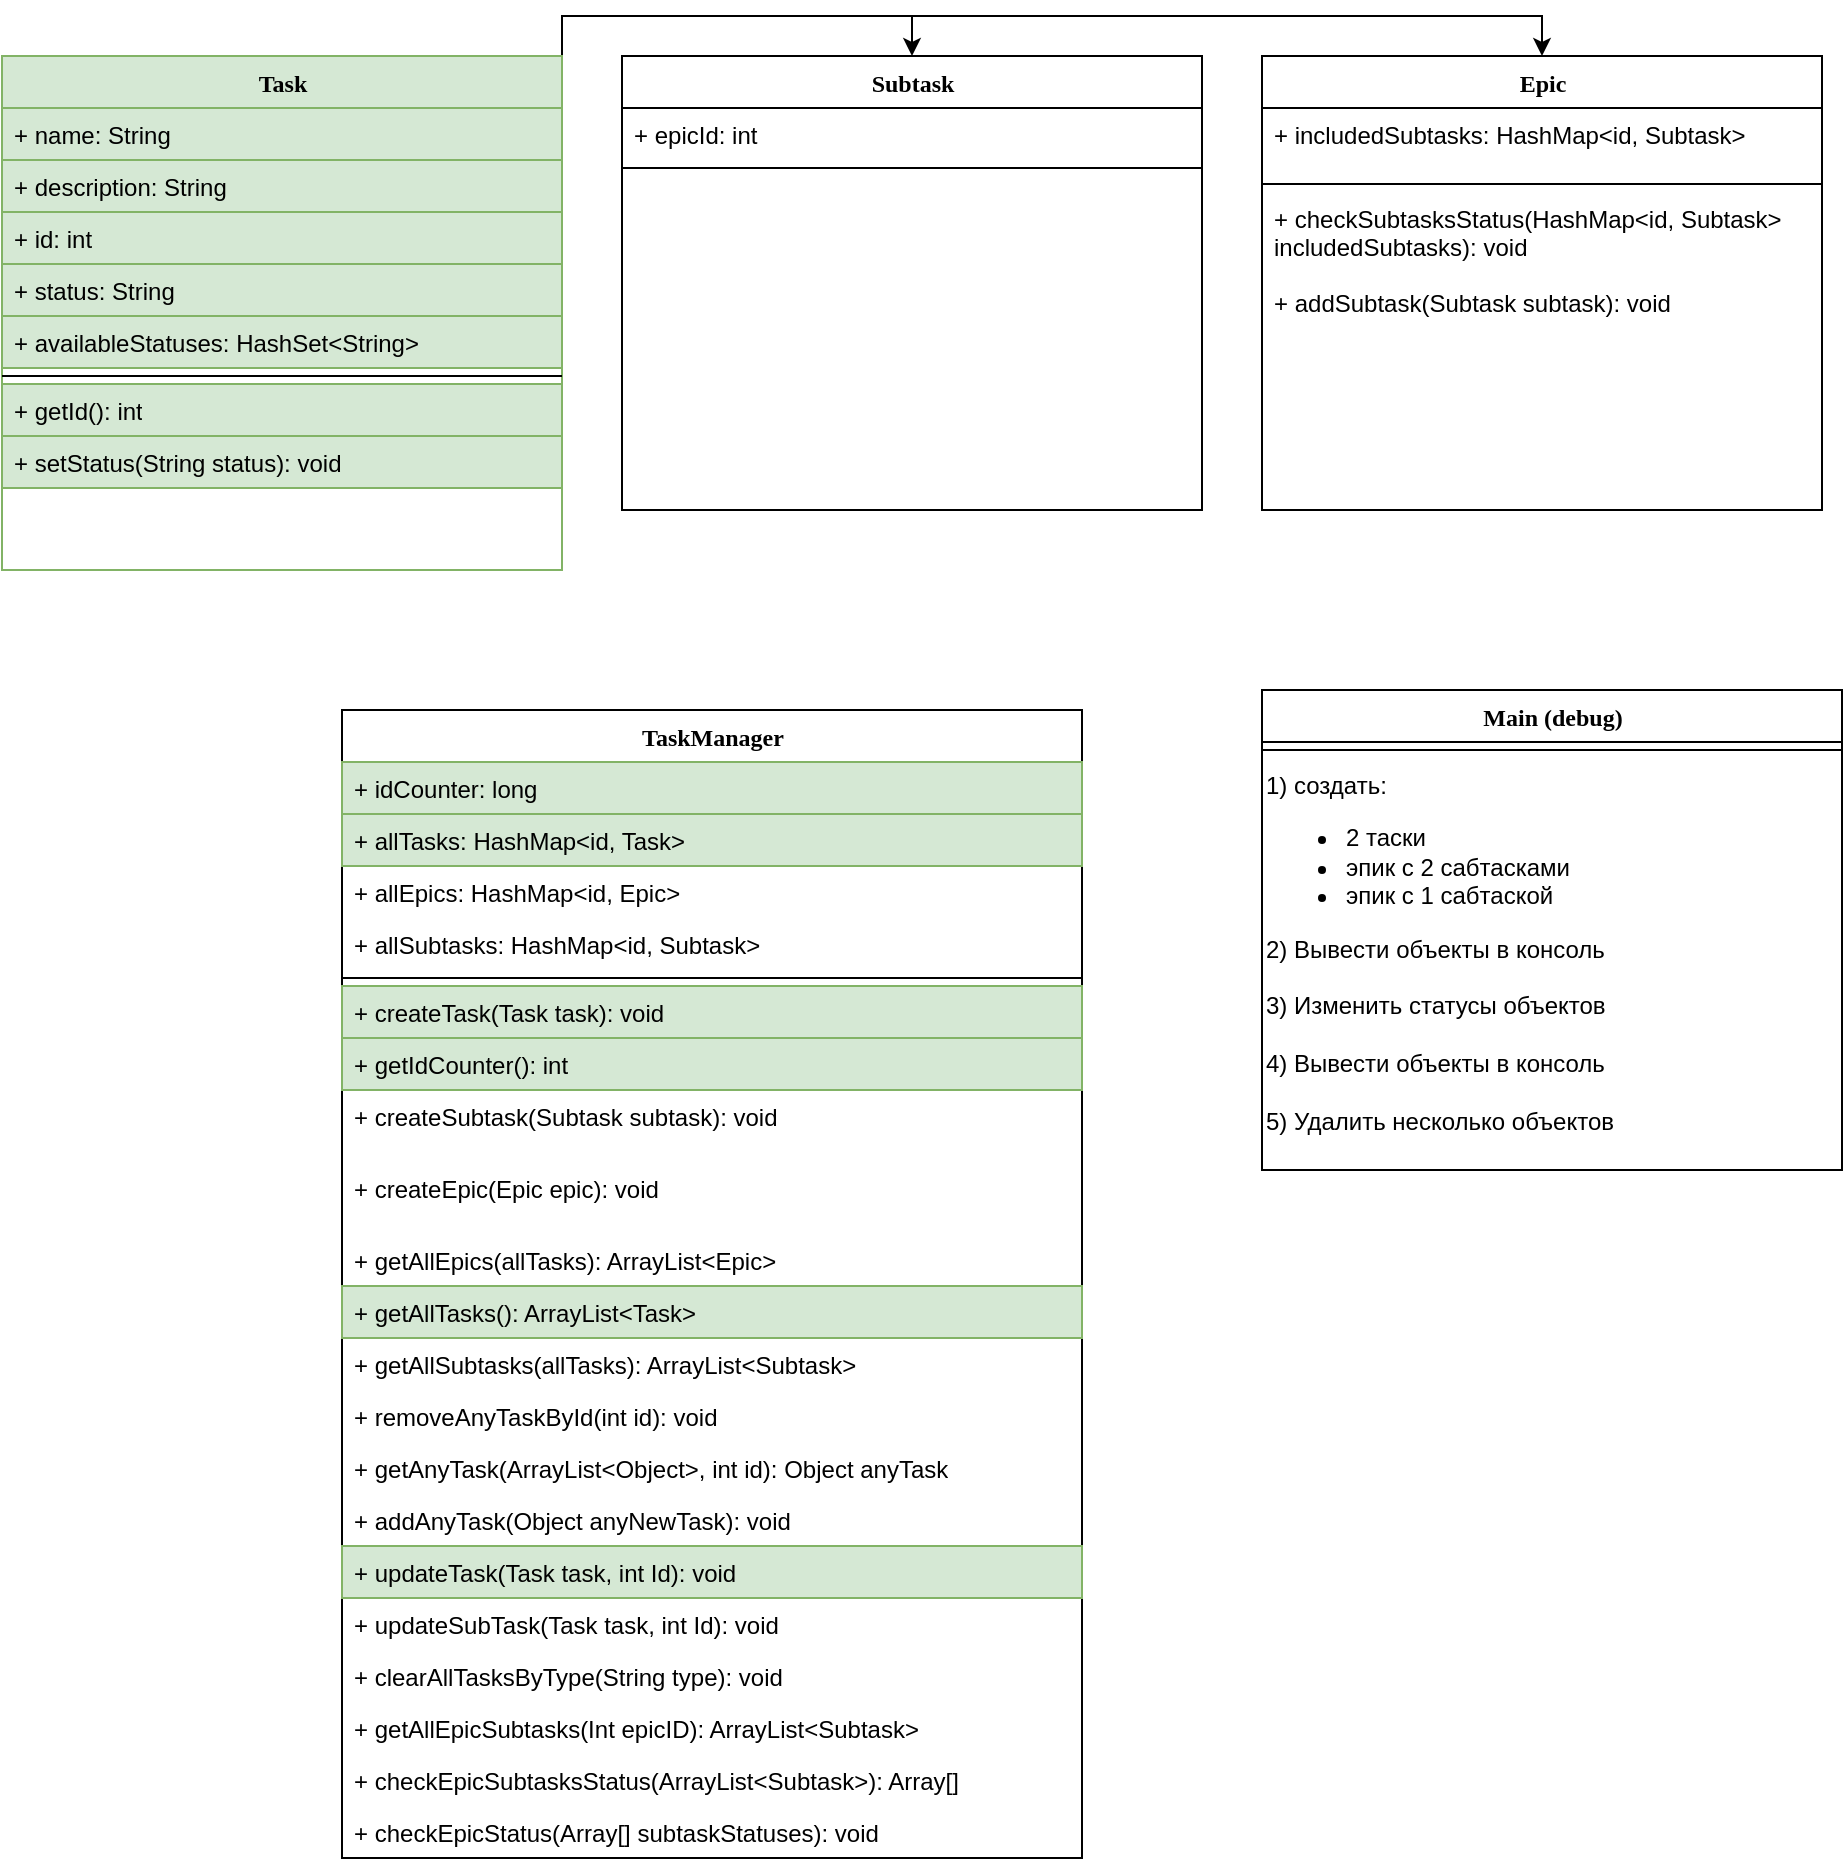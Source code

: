 <mxfile version="20.5.3" type="device"><diagram name="Page-1" id="9f46799a-70d6-7492-0946-bef42562c5a5"><mxGraphModel dx="579" dy="349" grid="1" gridSize="10" guides="1" tooltips="1" connect="1" arrows="1" fold="1" page="1" pageScale="1" pageWidth="1100" pageHeight="850" background="none" math="0" shadow="0"><root><mxCell id="0"/><mxCell id="1" parent="0"/><mxCell id="RWd0gVpgvzdd3l1xDTw7-10" style="edgeStyle=orthogonalEdgeStyle;rounded=0;orthogonalLoop=1;jettySize=auto;html=1;exitX=1;exitY=0;exitDx=0;exitDy=0;entryX=0.5;entryY=0;entryDx=0;entryDy=0;" edge="1" parent="1" source="78961159f06e98e8-17" target="RWd0gVpgvzdd3l1xDTw7-1"><mxGeometry relative="1" as="geometry"/></mxCell><mxCell id="RWd0gVpgvzdd3l1xDTw7-19" style="edgeStyle=orthogonalEdgeStyle;rounded=0;orthogonalLoop=1;jettySize=auto;html=1;exitX=1;exitY=0;exitDx=0;exitDy=0;entryX=0.5;entryY=0;entryDx=0;entryDy=0;" edge="1" parent="1" source="78961159f06e98e8-17" target="RWd0gVpgvzdd3l1xDTw7-11"><mxGeometry relative="1" as="geometry"/></mxCell><mxCell id="78961159f06e98e8-17" value="Task" style="swimlane;html=1;fontStyle=1;align=center;verticalAlign=top;childLayout=stackLayout;horizontal=1;startSize=26;horizontalStack=0;resizeParent=1;resizeLast=0;collapsible=1;marginBottom=0;swimlaneFillColor=#ffffff;rounded=0;shadow=0;comic=0;labelBackgroundColor=none;strokeWidth=1;fillColor=#d5e8d4;fontFamily=Verdana;fontSize=12;strokeColor=#82b366;" parent="1" vertex="1"><mxGeometry x="10" y="83" width="280" height="257" as="geometry"/></mxCell><mxCell id="78961159f06e98e8-21" value="+ name: String" style="text;html=1;strokeColor=#82b366;fillColor=#d5e8d4;align=left;verticalAlign=top;spacingLeft=4;spacingRight=4;whiteSpace=wrap;overflow=hidden;rotatable=0;points=[[0,0.5],[1,0.5]];portConstraint=eastwest;" parent="78961159f06e98e8-17" vertex="1"><mxGeometry y="26" width="280" height="26" as="geometry"/></mxCell><mxCell id="78961159f06e98e8-23" value="+ description: String" style="text;html=1;strokeColor=#82b366;fillColor=#d5e8d4;align=left;verticalAlign=top;spacingLeft=4;spacingRight=4;whiteSpace=wrap;overflow=hidden;rotatable=0;points=[[0,0.5],[1,0.5]];portConstraint=eastwest;" parent="78961159f06e98e8-17" vertex="1"><mxGeometry y="52" width="280" height="26" as="geometry"/></mxCell><mxCell id="78961159f06e98e8-25" value="+ id: int" style="text;html=1;strokeColor=#82b366;fillColor=#d5e8d4;align=left;verticalAlign=top;spacingLeft=4;spacingRight=4;whiteSpace=wrap;overflow=hidden;rotatable=0;points=[[0,0.5],[1,0.5]];portConstraint=eastwest;" parent="78961159f06e98e8-17" vertex="1"><mxGeometry y="78" width="280" height="26" as="geometry"/></mxCell><mxCell id="78961159f06e98e8-26" value="+ status: String" style="text;html=1;strokeColor=#82b366;fillColor=#d5e8d4;align=left;verticalAlign=top;spacingLeft=4;spacingRight=4;whiteSpace=wrap;overflow=hidden;rotatable=0;points=[[0,0.5],[1,0.5]];portConstraint=eastwest;" parent="78961159f06e98e8-17" vertex="1"><mxGeometry y="104" width="280" height="26" as="geometry"/></mxCell><mxCell id="RWd0gVpgvzdd3l1xDTw7-75" value="+ availableStatuses: HashSet&amp;lt;String&amp;gt;" style="text;html=1;strokeColor=#82b366;fillColor=#d5e8d4;align=left;verticalAlign=top;spacingLeft=4;spacingRight=4;whiteSpace=wrap;overflow=hidden;rotatable=0;points=[[0,0.5],[1,0.5]];portConstraint=eastwest;" vertex="1" parent="78961159f06e98e8-17"><mxGeometry y="130" width="280" height="26" as="geometry"/></mxCell><mxCell id="78961159f06e98e8-19" value="" style="line;html=1;strokeWidth=1;fillColor=none;align=left;verticalAlign=middle;spacingTop=-1;spacingLeft=3;spacingRight=3;rotatable=0;labelPosition=right;points=[];portConstraint=eastwest;" parent="78961159f06e98e8-17" vertex="1"><mxGeometry y="156" width="280" height="8" as="geometry"/></mxCell><mxCell id="RWd0gVpgvzdd3l1xDTw7-76" value="+ getId(): int" style="text;html=1;strokeColor=#82b366;fillColor=#d5e8d4;align=left;verticalAlign=top;spacingLeft=4;spacingRight=4;whiteSpace=wrap;overflow=hidden;rotatable=0;points=[[0,0.5],[1,0.5]];portConstraint=eastwest;" vertex="1" parent="78961159f06e98e8-17"><mxGeometry y="164" width="280" height="26" as="geometry"/></mxCell><mxCell id="RWd0gVpgvzdd3l1xDTw7-85" value="+ setStatus(String status): void" style="text;html=1;strokeColor=#82b366;fillColor=#d5e8d4;align=left;verticalAlign=top;spacingLeft=4;spacingRight=4;whiteSpace=wrap;overflow=hidden;rotatable=0;points=[[0,0.5],[1,0.5]];portConstraint=eastwest;" vertex="1" parent="78961159f06e98e8-17"><mxGeometry y="190" width="280" height="26" as="geometry"/></mxCell><mxCell id="RWd0gVpgvzdd3l1xDTw7-1" value="Subtask" style="swimlane;html=1;fontStyle=1;align=center;verticalAlign=top;childLayout=stackLayout;horizontal=1;startSize=26;horizontalStack=0;resizeParent=1;resizeLast=0;collapsible=1;marginBottom=0;swimlaneFillColor=#ffffff;rounded=0;shadow=0;comic=0;labelBackgroundColor=none;strokeWidth=1;fillColor=none;fontFamily=Verdana;fontSize=12" vertex="1" parent="1"><mxGeometry x="320" y="83" width="290" height="227" as="geometry"/></mxCell><mxCell id="RWd0gVpgvzdd3l1xDTw7-2" value="+ epicId: int" style="text;html=1;strokeColor=none;fillColor=none;align=left;verticalAlign=top;spacingLeft=4;spacingRight=4;whiteSpace=wrap;overflow=hidden;rotatable=0;points=[[0,0.5],[1,0.5]];portConstraint=eastwest;" vertex="1" parent="RWd0gVpgvzdd3l1xDTw7-1"><mxGeometry y="26" width="290" height="26" as="geometry"/></mxCell><mxCell id="RWd0gVpgvzdd3l1xDTw7-6" value="" style="line;html=1;strokeWidth=1;fillColor=none;align=left;verticalAlign=middle;spacingTop=-1;spacingLeft=3;spacingRight=3;rotatable=0;labelPosition=right;points=[];portConstraint=eastwest;" vertex="1" parent="RWd0gVpgvzdd3l1xDTw7-1"><mxGeometry y="52" width="290" height="8" as="geometry"/></mxCell><mxCell id="RWd0gVpgvzdd3l1xDTw7-11" value="Epic" style="swimlane;html=1;fontStyle=1;align=center;verticalAlign=top;childLayout=stackLayout;horizontal=1;startSize=26;horizontalStack=0;resizeParent=1;resizeLast=0;collapsible=1;marginBottom=0;swimlaneFillColor=#ffffff;rounded=0;shadow=0;comic=0;labelBackgroundColor=none;strokeWidth=1;fillColor=none;fontFamily=Verdana;fontSize=12" vertex="1" parent="1"><mxGeometry x="640" y="83" width="280" height="227" as="geometry"/></mxCell><mxCell id="RWd0gVpgvzdd3l1xDTw7-12" value="+ includedSubtasks: HashMap&amp;lt;id, Subtask&amp;gt;" style="text;html=1;strokeColor=none;fillColor=none;align=left;verticalAlign=top;spacingLeft=4;spacingRight=4;whiteSpace=wrap;overflow=hidden;rotatable=0;points=[[0,0.5],[1,0.5]];portConstraint=eastwest;" vertex="1" parent="RWd0gVpgvzdd3l1xDTw7-11"><mxGeometry y="26" width="280" height="34" as="geometry"/></mxCell><mxCell id="RWd0gVpgvzdd3l1xDTw7-16" value="" style="line;html=1;strokeWidth=1;fillColor=none;align=left;verticalAlign=middle;spacingTop=-1;spacingLeft=3;spacingRight=3;rotatable=0;labelPosition=right;points=[];portConstraint=eastwest;" vertex="1" parent="RWd0gVpgvzdd3l1xDTw7-11"><mxGeometry y="60" width="280" height="8" as="geometry"/></mxCell><mxCell id="RWd0gVpgvzdd3l1xDTw7-17" value="+ checkSubtasksStatus(HashMap&amp;lt;id, Subtask&amp;gt;&amp;nbsp;&lt;br&gt;includedSubtasks): void" style="text;html=1;strokeColor=none;fillColor=none;align=left;verticalAlign=top;spacingLeft=4;spacingRight=4;whiteSpace=wrap;overflow=hidden;rotatable=0;points=[[0,0.5],[1,0.5]];portConstraint=eastwest;" vertex="1" parent="RWd0gVpgvzdd3l1xDTw7-11"><mxGeometry y="68" width="280" height="42" as="geometry"/></mxCell><mxCell id="RWd0gVpgvzdd3l1xDTw7-27" value="+ addSubtask(Subtask subtask): void" style="text;html=1;strokeColor=none;fillColor=none;align=left;verticalAlign=top;spacingLeft=4;spacingRight=4;whiteSpace=wrap;overflow=hidden;rotatable=0;points=[[0,0.5],[1,0.5]];portConstraint=eastwest;" vertex="1" parent="RWd0gVpgvzdd3l1xDTw7-11"><mxGeometry y="110" width="280" height="26" as="geometry"/></mxCell><mxCell id="RWd0gVpgvzdd3l1xDTw7-20" value="TaskManager" style="swimlane;html=1;fontStyle=1;align=center;verticalAlign=top;childLayout=stackLayout;horizontal=1;startSize=26;horizontalStack=0;resizeParent=1;resizeLast=0;collapsible=1;marginBottom=0;swimlaneFillColor=#ffffff;rounded=0;shadow=0;comic=0;labelBackgroundColor=none;strokeWidth=1;fillColor=none;fontFamily=Verdana;fontSize=12" vertex="1" parent="1"><mxGeometry x="180" y="410" width="370" height="574" as="geometry"/></mxCell><mxCell id="RWd0gVpgvzdd3l1xDTw7-31" value="+ idCounter: long" style="text;html=1;strokeColor=#82b366;fillColor=#d5e8d4;align=left;verticalAlign=top;spacingLeft=4;spacingRight=4;whiteSpace=wrap;overflow=hidden;rotatable=0;points=[[0,0.5],[1,0.5]];portConstraint=eastwest;" vertex="1" parent="RWd0gVpgvzdd3l1xDTw7-20"><mxGeometry y="26" width="370" height="26" as="geometry"/></mxCell><mxCell id="RWd0gVpgvzdd3l1xDTw7-21" value="+ allTasks: HashMap&amp;lt;id, Task&amp;gt;" style="text;html=1;strokeColor=#82b366;fillColor=#d5e8d4;align=left;verticalAlign=top;spacingLeft=4;spacingRight=4;whiteSpace=wrap;overflow=hidden;rotatable=0;points=[[0,0.5],[1,0.5]];portConstraint=eastwest;" vertex="1" parent="RWd0gVpgvzdd3l1xDTw7-20"><mxGeometry y="52" width="370" height="26" as="geometry"/></mxCell><mxCell id="RWd0gVpgvzdd3l1xDTw7-44" value="+ allEpics: HashMap&amp;lt;id, Epic&amp;gt;" style="text;html=1;strokeColor=none;fillColor=none;align=left;verticalAlign=top;spacingLeft=4;spacingRight=4;whiteSpace=wrap;overflow=hidden;rotatable=0;points=[[0,0.5],[1,0.5]];portConstraint=eastwest;" vertex="1" parent="RWd0gVpgvzdd3l1xDTw7-20"><mxGeometry y="78" width="370" height="26" as="geometry"/></mxCell><mxCell id="RWd0gVpgvzdd3l1xDTw7-45" value="+ allSubtasks: HashMap&amp;lt;id, Subtask&amp;gt;" style="text;html=1;strokeColor=none;fillColor=none;align=left;verticalAlign=top;spacingLeft=4;spacingRight=4;whiteSpace=wrap;overflow=hidden;rotatable=0;points=[[0,0.5],[1,0.5]];portConstraint=eastwest;" vertex="1" parent="RWd0gVpgvzdd3l1xDTw7-20"><mxGeometry y="104" width="370" height="26" as="geometry"/></mxCell><mxCell id="RWd0gVpgvzdd3l1xDTw7-25" value="" style="line;html=1;strokeWidth=1;fillColor=none;align=left;verticalAlign=middle;spacingTop=-1;spacingLeft=3;spacingRight=3;rotatable=0;labelPosition=right;points=[];portConstraint=eastwest;" vertex="1" parent="RWd0gVpgvzdd3l1xDTw7-20"><mxGeometry y="130" width="370" height="8" as="geometry"/></mxCell><mxCell id="RWd0gVpgvzdd3l1xDTw7-69" value="+ createTask(Task task): void" style="text;html=1;align=left;verticalAlign=top;spacingLeft=4;spacingRight=4;whiteSpace=wrap;overflow=hidden;rotatable=0;points=[[0,0.5],[1,0.5]];portConstraint=eastwest;fillColor=#d5e8d4;strokeColor=#82b366;" vertex="1" parent="RWd0gVpgvzdd3l1xDTw7-20"><mxGeometry y="138" width="370" height="26" as="geometry"/></mxCell><mxCell id="RWd0gVpgvzdd3l1xDTw7-87" value="+ getIdCounter(): int" style="text;html=1;align=left;verticalAlign=top;spacingLeft=4;spacingRight=4;whiteSpace=wrap;overflow=hidden;rotatable=0;points=[[0,0.5],[1,0.5]];portConstraint=eastwest;fillColor=#d5e8d4;strokeColor=#82b366;" vertex="1" parent="RWd0gVpgvzdd3l1xDTw7-20"><mxGeometry y="164" width="370" height="26" as="geometry"/></mxCell><mxCell id="RWd0gVpgvzdd3l1xDTw7-73" value="+ createSubtask(Subtask subtask): void" style="text;html=1;strokeColor=none;fillColor=none;align=left;verticalAlign=top;spacingLeft=4;spacingRight=4;whiteSpace=wrap;overflow=hidden;rotatable=0;points=[[0,0.5],[1,0.5]];portConstraint=eastwest;" vertex="1" parent="RWd0gVpgvzdd3l1xDTw7-20"><mxGeometry y="190" width="370" height="36" as="geometry"/></mxCell><mxCell id="RWd0gVpgvzdd3l1xDTw7-74" value="+ createEpic(Epic epic): void" style="text;html=1;strokeColor=none;fillColor=none;align=left;verticalAlign=top;spacingLeft=4;spacingRight=4;whiteSpace=wrap;overflow=hidden;rotatable=0;points=[[0,0.5],[1,0.5]];portConstraint=eastwest;" vertex="1" parent="RWd0gVpgvzdd3l1xDTw7-20"><mxGeometry y="226" width="370" height="36" as="geometry"/></mxCell><mxCell id="RWd0gVpgvzdd3l1xDTw7-26" value="+ getAllEpics(allTasks): ArrayList&amp;lt;Epic&amp;gt;" style="text;html=1;strokeColor=none;fillColor=none;align=left;verticalAlign=top;spacingLeft=4;spacingRight=4;whiteSpace=wrap;overflow=hidden;rotatable=0;points=[[0,0.5],[1,0.5]];portConstraint=eastwest;" vertex="1" parent="RWd0gVpgvzdd3l1xDTw7-20"><mxGeometry y="262" width="370" height="26" as="geometry"/></mxCell><mxCell id="RWd0gVpgvzdd3l1xDTw7-32" value="+ getAllTasks(): ArrayList&amp;lt;Task&amp;gt;" style="text;html=1;strokeColor=#82b366;fillColor=#d5e8d4;align=left;verticalAlign=top;spacingLeft=4;spacingRight=4;whiteSpace=wrap;overflow=hidden;rotatable=0;points=[[0,0.5],[1,0.5]];portConstraint=eastwest;" vertex="1" parent="RWd0gVpgvzdd3l1xDTw7-20"><mxGeometry y="288" width="370" height="26" as="geometry"/></mxCell><mxCell id="RWd0gVpgvzdd3l1xDTw7-33" value="+ getAllSubtasks(allTasks): ArrayList&amp;lt;Subtask&amp;gt;" style="text;html=1;strokeColor=none;fillColor=none;align=left;verticalAlign=top;spacingLeft=4;spacingRight=4;whiteSpace=wrap;overflow=hidden;rotatable=0;points=[[0,0.5],[1,0.5]];portConstraint=eastwest;" vertex="1" parent="RWd0gVpgvzdd3l1xDTw7-20"><mxGeometry y="314" width="370" height="26" as="geometry"/></mxCell><mxCell id="RWd0gVpgvzdd3l1xDTw7-34" value="+ removeAnyTaskById(int id): void" style="text;html=1;strokeColor=none;fillColor=none;align=left;verticalAlign=top;spacingLeft=4;spacingRight=4;whiteSpace=wrap;overflow=hidden;rotatable=0;points=[[0,0.5],[1,0.5]];portConstraint=eastwest;" vertex="1" parent="RWd0gVpgvzdd3l1xDTw7-20"><mxGeometry y="340" width="370" height="26" as="geometry"/></mxCell><mxCell id="RWd0gVpgvzdd3l1xDTw7-35" value="+ getAnyTask(ArrayList&amp;lt;Object&amp;gt;, int id): Object anyTask" style="text;html=1;strokeColor=none;fillColor=none;align=left;verticalAlign=top;spacingLeft=4;spacingRight=4;whiteSpace=wrap;overflow=hidden;rotatable=0;points=[[0,0.5],[1,0.5]];portConstraint=eastwest;" vertex="1" parent="RWd0gVpgvzdd3l1xDTw7-20"><mxGeometry y="366" width="370" height="26" as="geometry"/></mxCell><mxCell id="RWd0gVpgvzdd3l1xDTw7-36" value="+ addAnyTask(Object anyNewTask): void" style="text;html=1;strokeColor=none;fillColor=none;align=left;verticalAlign=top;spacingLeft=4;spacingRight=4;whiteSpace=wrap;overflow=hidden;rotatable=0;points=[[0,0.5],[1,0.5]];portConstraint=eastwest;" vertex="1" parent="RWd0gVpgvzdd3l1xDTw7-20"><mxGeometry y="392" width="370" height="26" as="geometry"/></mxCell><mxCell id="RWd0gVpgvzdd3l1xDTw7-37" value="+ updateTask(Task task, int Id): void" style="text;html=1;strokeColor=#82b366;fillColor=#d5e8d4;align=left;verticalAlign=top;spacingLeft=4;spacingRight=4;whiteSpace=wrap;overflow=hidden;rotatable=0;points=[[0,0.5],[1,0.5]];portConstraint=eastwest;" vertex="1" parent="RWd0gVpgvzdd3l1xDTw7-20"><mxGeometry y="418" width="370" height="26" as="geometry"/></mxCell><mxCell id="RWd0gVpgvzdd3l1xDTw7-46" value="+ updateSubTask(Task task, int Id): void" style="text;html=1;strokeColor=none;fillColor=none;align=left;verticalAlign=top;spacingLeft=4;spacingRight=4;whiteSpace=wrap;overflow=hidden;rotatable=0;points=[[0,0.5],[1,0.5]];portConstraint=eastwest;" vertex="1" parent="RWd0gVpgvzdd3l1xDTw7-20"><mxGeometry y="444" width="370" height="26" as="geometry"/></mxCell><mxCell id="RWd0gVpgvzdd3l1xDTw7-38" value="+ clearAllTasksByType(String type): void" style="text;html=1;strokeColor=none;fillColor=none;align=left;verticalAlign=top;spacingLeft=4;spacingRight=4;whiteSpace=wrap;overflow=hidden;rotatable=0;points=[[0,0.5],[1,0.5]];portConstraint=eastwest;" vertex="1" parent="RWd0gVpgvzdd3l1xDTw7-20"><mxGeometry y="470" width="370" height="26" as="geometry"/></mxCell><mxCell id="RWd0gVpgvzdd3l1xDTw7-39" value="+ getAllEpicSubtasks(Int epicID): ArrayList&amp;lt;Subtask&amp;gt;" style="text;html=1;strokeColor=none;fillColor=none;align=left;verticalAlign=top;spacingLeft=4;spacingRight=4;whiteSpace=wrap;overflow=hidden;rotatable=0;points=[[0,0.5],[1,0.5]];portConstraint=eastwest;" vertex="1" parent="RWd0gVpgvzdd3l1xDTw7-20"><mxGeometry y="496" width="370" height="26" as="geometry"/></mxCell><mxCell id="RWd0gVpgvzdd3l1xDTw7-40" value="+ checkEpicSubtasksStatus(ArrayList&amp;lt;Subtask&amp;gt;): Array[]" style="text;html=1;strokeColor=none;fillColor=none;align=left;verticalAlign=top;spacingLeft=4;spacingRight=4;whiteSpace=wrap;overflow=hidden;rotatable=0;points=[[0,0.5],[1,0.5]];portConstraint=eastwest;" vertex="1" parent="RWd0gVpgvzdd3l1xDTw7-20"><mxGeometry y="522" width="370" height="26" as="geometry"/></mxCell><mxCell id="RWd0gVpgvzdd3l1xDTw7-41" value="+ checkEpicStatus(Array[] subtaskStatuses): void" style="text;html=1;align=left;verticalAlign=top;spacingLeft=4;spacingRight=4;whiteSpace=wrap;overflow=hidden;rotatable=0;points=[[0,0.5],[1,0.5]];portConstraint=eastwest;" vertex="1" parent="RWd0gVpgvzdd3l1xDTw7-20"><mxGeometry y="548" width="370" height="26" as="geometry"/></mxCell><mxCell id="RWd0gVpgvzdd3l1xDTw7-65" value="Main (debug)" style="swimlane;html=1;fontStyle=1;align=center;verticalAlign=top;childLayout=stackLayout;horizontal=1;startSize=26;horizontalStack=0;resizeParent=1;resizeLast=0;collapsible=1;marginBottom=0;swimlaneFillColor=#ffffff;rounded=0;shadow=0;comic=0;labelBackgroundColor=none;strokeWidth=1;fillColor=none;fontFamily=Verdana;fontSize=12" vertex="1" parent="1"><mxGeometry x="640" y="400" width="290" height="240" as="geometry"/></mxCell><mxCell id="RWd0gVpgvzdd3l1xDTw7-67" value="" style="line;html=1;strokeWidth=1;fillColor=none;align=left;verticalAlign=middle;spacingTop=-1;spacingLeft=3;spacingRight=3;rotatable=0;labelPosition=right;points=[];portConstraint=eastwest;" vertex="1" parent="RWd0gVpgvzdd3l1xDTw7-65"><mxGeometry y="26" width="290" height="8" as="geometry"/></mxCell><mxCell id="RWd0gVpgvzdd3l1xDTw7-68" value="&lt;span style=&quot;background-color: initial;&quot;&gt;1) создать:&lt;/span&gt;&lt;br&gt;&lt;ul&gt;&lt;li&gt;&lt;span style=&quot;background-color: initial;&quot;&gt;2 таски&lt;/span&gt;&lt;br&gt;&lt;/li&gt;&lt;li&gt;&lt;span style=&quot;background-color: initial;&quot;&gt;эпик с 2 сабтасками&lt;/span&gt;&lt;br&gt;&lt;/li&gt;&lt;li&gt;&lt;span style=&quot;background-color: initial;&quot;&gt;эпик с 1 сабтаской&lt;/span&gt;&lt;/li&gt;&lt;/ul&gt;&lt;span style=&quot;background-color: initial;&quot;&gt;2) Вывести объекты в консоль&lt;br&gt;&lt;br&gt;3) Изменить статусы объектов&lt;br&gt;&lt;br&gt;4) Вывести объекты в консоль&lt;br&gt;&lt;br&gt;5) Удалить несколько объектов&lt;br&gt;&lt;/span&gt;" style="text;html=1;strokeColor=none;fillColor=none;align=left;verticalAlign=top;whiteSpace=wrap;rounded=0;" vertex="1" parent="RWd0gVpgvzdd3l1xDTw7-65"><mxGeometry y="34" width="290" height="206" as="geometry"/></mxCell></root></mxGraphModel></diagram></mxfile>